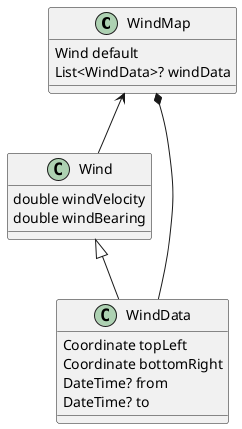 @startuml
'https://plantuml.com/class-diagram

WindMap <-- Wind
WindMap *-- WindData
Wind <|-- WindData

class WindMap {
Wind default
List<WindData>? windData
}

class Wind {
double windVelocity
double windBearing
}

class WindData {
Coordinate topLeft
Coordinate bottomRight
DateTime? from
DateTime? to
}

@enduml
